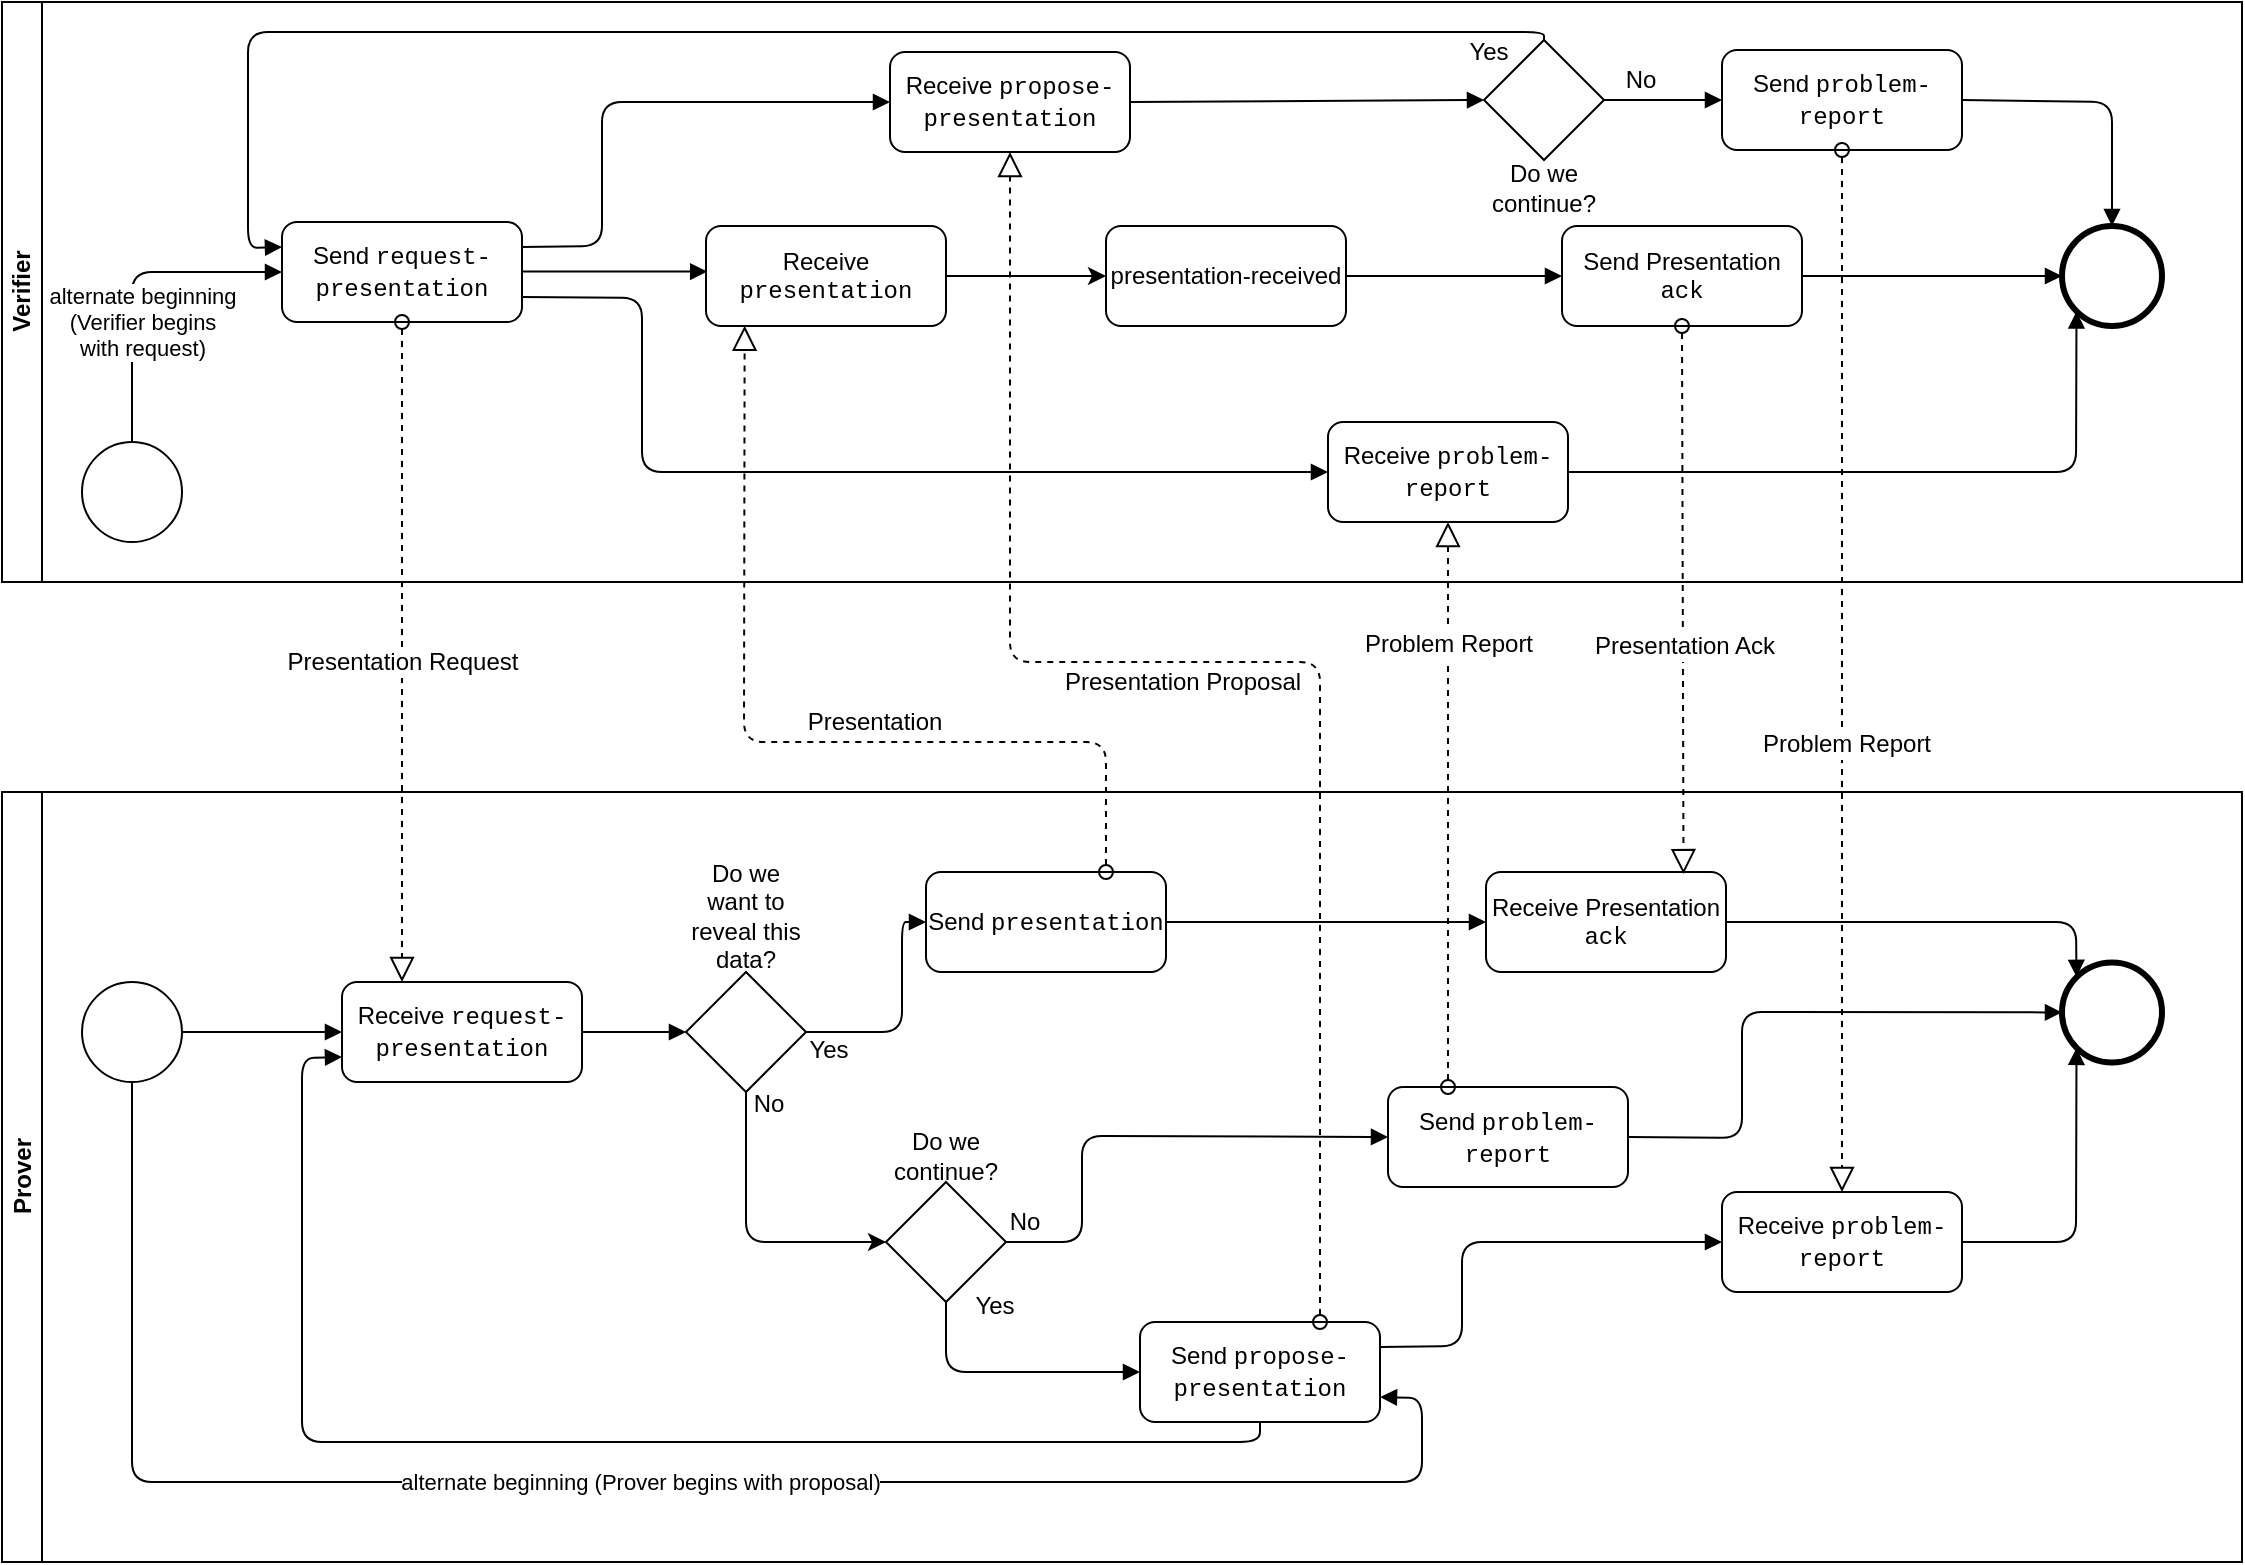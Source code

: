 <mxfile version="13.5.1" type="github"><diagram id="rGX6B_iiKO4NCeYV0wrN" name="Page-1"><mxGraphModel dx="1191" dy="1001" grid="1" gridSize="10" guides="1" tooltips="1" connect="1" arrows="1" fold="1" page="1" pageScale="1" pageWidth="850" pageHeight="1100" math="0" shadow="0"><root><mxCell id="0"/><mxCell id="1" parent="0"/><mxCell id="rZ7gUJzpHiFIxuugx3N5-1" value="Verifier&lt;br&gt;" style="swimlane;html=1;horizontal=0;startSize=20;" vertex="1" parent="1"><mxGeometry x="50" y="40" width="1120" height="290" as="geometry"><mxRectangle x="140" y="70" width="30" height="60" as="alternateBounds"/></mxGeometry></mxCell><mxCell id="rZ7gUJzpHiFIxuugx3N5-2" value="" style="shape=mxgraph.bpmn.shape;html=1;verticalLabelPosition=bottom;labelBackgroundColor=#ffffff;verticalAlign=top;align=center;perimeter=ellipsePerimeter;outlineConnect=0;outline=standard;symbol=general;" vertex="1" parent="rZ7gUJzpHiFIxuugx3N5-1"><mxGeometry x="40" y="220" width="50" height="50" as="geometry"/></mxCell><mxCell id="rZ7gUJzpHiFIxuugx3N5-3" value="alternate beginning&lt;br&gt;(Verifier begins&lt;br&gt;with request)" style="endArrow=block;endFill=1;endSize=6;html=1;entryX=0;entryY=0.5;entryDx=0;entryDy=0;exitX=0.5;exitY=0;exitDx=0;exitDy=0;" edge="1" parent="rZ7gUJzpHiFIxuugx3N5-1" source="rZ7gUJzpHiFIxuugx3N5-2" target="rZ7gUJzpHiFIxuugx3N5-4"><mxGeometry x="-0.25" y="-5" width="100" relative="1" as="geometry"><mxPoint x="90" y="135" as="sourcePoint"/><mxPoint x="160" y="135" as="targetPoint"/><Array as="points"><mxPoint x="65" y="135"/><mxPoint x="130" y="135"/></Array><mxPoint as="offset"/></mxGeometry></mxCell><mxCell id="rZ7gUJzpHiFIxuugx3N5-4" value="Send &lt;font face=&quot;Courier New&quot;&gt;request-presentation&lt;/font&gt;" style="shape=ext;rounded=1;html=1;whiteSpace=wrap;" vertex="1" parent="rZ7gUJzpHiFIxuugx3N5-1"><mxGeometry x="140" y="110" width="120" height="50" as="geometry"/></mxCell><mxCell id="rZ7gUJzpHiFIxuugx3N5-5" value="" style="endArrow=block;endFill=1;endSize=6;html=1;exitX=1;exitY=0.353;exitDx=0;exitDy=0;entryX=0.005;entryY=0.455;entryDx=0;entryDy=0;entryPerimeter=0;exitPerimeter=0;" edge="1" parent="rZ7gUJzpHiFIxuugx3N5-1" target="rZ7gUJzpHiFIxuugx3N5-8"><mxGeometry width="100" relative="1" as="geometry"><mxPoint x="259.69" y="134.793" as="sourcePoint"/><mxPoint x="390" y="142" as="targetPoint"/><Array as="points"/></mxGeometry></mxCell><mxCell id="rZ7gUJzpHiFIxuugx3N5-6" value="" style="shape=mxgraph.bpmn.shape;html=1;verticalLabelPosition=bottom;labelBackgroundColor=#ffffff;verticalAlign=top;align=center;perimeter=ellipsePerimeter;outlineConnect=0;outline=end;symbol=general;" vertex="1" parent="rZ7gUJzpHiFIxuugx3N5-1"><mxGeometry x="1030" y="112" width="50" height="50" as="geometry"/></mxCell><mxCell id="rZ7gUJzpHiFIxuugx3N5-7" value="" style="edgeStyle=orthogonalEdgeStyle;rounded=0;orthogonalLoop=1;jettySize=auto;html=1;" edge="1" parent="rZ7gUJzpHiFIxuugx3N5-1" source="rZ7gUJzpHiFIxuugx3N5-8" target="rZ7gUJzpHiFIxuugx3N5-9"><mxGeometry relative="1" as="geometry"/></mxCell><mxCell id="rZ7gUJzpHiFIxuugx3N5-8" value="Receive &lt;font face=&quot;Courier New&quot;&gt;presentation&lt;/font&gt;" style="shape=ext;rounded=1;html=1;whiteSpace=wrap;" vertex="1" parent="rZ7gUJzpHiFIxuugx3N5-1"><mxGeometry x="352" y="112" width="120" height="50" as="geometry"/></mxCell><mxCell id="rZ7gUJzpHiFIxuugx3N5-9" value="presentation-received" style="shape=ext;rounded=1;html=1;whiteSpace=wrap;" vertex="1" parent="rZ7gUJzpHiFIxuugx3N5-1"><mxGeometry x="552" y="112" width="120" height="50" as="geometry"/></mxCell><mxCell id="rZ7gUJzpHiFIxuugx3N5-10" value="" style="endArrow=block;endFill=1;endSize=6;html=1;exitX=1;exitY=0.5;exitDx=0;exitDy=0;entryX=0;entryY=0.5;entryDx=0;entryDy=0;" edge="1" parent="rZ7gUJzpHiFIxuugx3N5-1" source="rZ7gUJzpHiFIxuugx3N5-9" target="rZ7gUJzpHiFIxuugx3N5-22"><mxGeometry width="100" relative="1" as="geometry"><mxPoint x="710" y="180" as="sourcePoint"/><mxPoint x="780" y="130" as="targetPoint"/><Array as="points"/></mxGeometry></mxCell><mxCell id="rZ7gUJzpHiFIxuugx3N5-11" value="" style="endArrow=block;endFill=1;endSize=6;html=1;exitX=1;exitY=0.5;exitDx=0;exitDy=0;entryX=0;entryY=0.5;entryDx=0;entryDy=0;" edge="1" parent="rZ7gUJzpHiFIxuugx3N5-1" source="rZ7gUJzpHiFIxuugx3N5-25" target="rZ7gUJzpHiFIxuugx3N5-15"><mxGeometry width="100" relative="1" as="geometry"><mxPoint x="672" y="70" as="sourcePoint"/><mxPoint x="850" y="35" as="targetPoint"/><Array as="points"/></mxGeometry></mxCell><mxCell id="rZ7gUJzpHiFIxuugx3N5-12" value="" style="endArrow=block;endFill=1;endSize=6;html=1;exitX=1;exitY=0.75;exitDx=0;exitDy=0;entryX=0;entryY=0.5;entryDx=0;entryDy=0;" edge="1" parent="rZ7gUJzpHiFIxuugx3N5-1" source="rZ7gUJzpHiFIxuugx3N5-4" target="rZ7gUJzpHiFIxuugx3N5-13"><mxGeometry width="100" relative="1" as="geometry"><mxPoint x="310" y="200" as="sourcePoint"/><mxPoint x="840" y="210" as="targetPoint"/><Array as="points"><mxPoint x="320" y="148"/><mxPoint x="320" y="235"/><mxPoint x="640" y="235"/></Array></mxGeometry></mxCell><mxCell id="rZ7gUJzpHiFIxuugx3N5-13" value="Receive &lt;font face=&quot;Courier New&quot;&gt;problem-report&lt;/font&gt;" style="shape=ext;rounded=1;html=1;whiteSpace=wrap;" vertex="1" parent="rZ7gUJzpHiFIxuugx3N5-1"><mxGeometry x="663" y="210" width="120" height="50" as="geometry"/></mxCell><mxCell id="rZ7gUJzpHiFIxuugx3N5-14" value="" style="endArrow=block;endFill=1;endSize=6;html=1;exitX=1;exitY=0.5;exitDx=0;exitDy=0;entryX=0.145;entryY=0.855;entryDx=0;entryDy=0;entryPerimeter=0;" edge="1" parent="rZ7gUJzpHiFIxuugx3N5-1" source="rZ7gUJzpHiFIxuugx3N5-13" target="rZ7gUJzpHiFIxuugx3N5-6"><mxGeometry width="100" relative="1" as="geometry"><mxPoint x="1000" y="210" as="sourcePoint"/><mxPoint x="1100" y="210" as="targetPoint"/><Array as="points"><mxPoint x="1037" y="235"/></Array></mxGeometry></mxCell><mxCell id="rZ7gUJzpHiFIxuugx3N5-15" value="Do we continue?&lt;br&gt;" style="rhombus;whiteSpace=wrap;html=1;spacingTop=87;" vertex="1" parent="rZ7gUJzpHiFIxuugx3N5-1"><mxGeometry x="741" y="19" width="60" height="60" as="geometry"/></mxCell><mxCell id="rZ7gUJzpHiFIxuugx3N5-16" value="" style="endArrow=block;endFill=1;endSize=6;html=1;exitX=0.5;exitY=0;exitDx=0;exitDy=0;entryX=0;entryY=0.25;entryDx=0;entryDy=0;" edge="1" parent="rZ7gUJzpHiFIxuugx3N5-1" source="rZ7gUJzpHiFIxuugx3N5-15" target="rZ7gUJzpHiFIxuugx3N5-4"><mxGeometry width="100" relative="1" as="geometry"><mxPoint x="760" y="30" as="sourcePoint"/><mxPoint x="123" y="90" as="targetPoint"/><Array as="points"><mxPoint x="771" y="15"/><mxPoint x="123" y="15"/><mxPoint x="123" y="123"/></Array></mxGeometry></mxCell><mxCell id="rZ7gUJzpHiFIxuugx3N5-17" value="Yes&lt;br&gt;" style="text;html=1;resizable=0;points=[];align=center;verticalAlign=middle;labelBackgroundColor=#ffffff;" vertex="1" connectable="0" parent="rZ7gUJzpHiFIxuugx3N5-16"><mxGeometry x="-0.891" y="-2" relative="1" as="geometry"><mxPoint x="10" y="12" as="offset"/></mxGeometry></mxCell><mxCell id="rZ7gUJzpHiFIxuugx3N5-18" value="" style="endArrow=block;endFill=1;endSize=6;html=1;exitX=1;exitY=0.5;exitDx=0;exitDy=0;entryX=0;entryY=0.5;entryDx=0;entryDy=0;" edge="1" parent="rZ7gUJzpHiFIxuugx3N5-1" source="rZ7gUJzpHiFIxuugx3N5-15" target="rZ7gUJzpHiFIxuugx3N5-20"><mxGeometry width="100" relative="1" as="geometry"><mxPoint x="940" y="40" as="sourcePoint"/><mxPoint x="1040" y="40" as="targetPoint"/><Array as="points"/></mxGeometry></mxCell><mxCell id="rZ7gUJzpHiFIxuugx3N5-19" value="No" style="text;html=1;resizable=0;points=[];align=center;verticalAlign=middle;labelBackgroundColor=#ffffff;" vertex="1" connectable="0" parent="rZ7gUJzpHiFIxuugx3N5-18"><mxGeometry x="-0.471" y="-1" relative="1" as="geometry"><mxPoint x="2" y="-11" as="offset"/></mxGeometry></mxCell><mxCell id="rZ7gUJzpHiFIxuugx3N5-20" value="Send &lt;font face=&quot;Courier New&quot;&gt;problem-report&lt;/font&gt;" style="shape=ext;rounded=1;html=1;whiteSpace=wrap;" vertex="1" parent="rZ7gUJzpHiFIxuugx3N5-1"><mxGeometry x="860" y="24" width="120" height="50" as="geometry"/></mxCell><mxCell id="rZ7gUJzpHiFIxuugx3N5-21" value="" style="endArrow=block;endFill=1;endSize=6;html=1;exitX=1;exitY=0.5;exitDx=0;exitDy=0;entryX=0.5;entryY=0;entryDx=0;entryDy=0;" edge="1" parent="rZ7gUJzpHiFIxuugx3N5-1" source="rZ7gUJzpHiFIxuugx3N5-20" target="rZ7gUJzpHiFIxuugx3N5-6"><mxGeometry width="100" relative="1" as="geometry"><mxPoint x="980" y="40" as="sourcePoint"/><mxPoint x="1080" y="40" as="targetPoint"/><Array as="points"><mxPoint x="1055" y="50"/></Array></mxGeometry></mxCell><mxCell id="rZ7gUJzpHiFIxuugx3N5-22" value="Send Presentation &lt;font face=&quot;Courier New&quot;&gt;ack&lt;/font&gt;" style="shape=ext;rounded=1;html=1;whiteSpace=wrap;" vertex="1" parent="rZ7gUJzpHiFIxuugx3N5-1"><mxGeometry x="780" y="112" width="120" height="50" as="geometry"/></mxCell><mxCell id="rZ7gUJzpHiFIxuugx3N5-23" value="" style="endArrow=block;endFill=1;endSize=6;html=1;entryX=0;entryY=0.5;entryDx=0;entryDy=0;exitX=1;exitY=0.5;exitDx=0;exitDy=0;" edge="1" parent="rZ7gUJzpHiFIxuugx3N5-1" source="rZ7gUJzpHiFIxuugx3N5-22" target="rZ7gUJzpHiFIxuugx3N5-6"><mxGeometry width="100" relative="1" as="geometry"><mxPoint x="880" y="130" as="sourcePoint"/><mxPoint x="980" y="130" as="targetPoint"/></mxGeometry></mxCell><mxCell id="rZ7gUJzpHiFIxuugx3N5-24" value="" style="endArrow=block;endFill=1;endSize=6;html=1;exitX=1;exitY=0.25;exitDx=0;exitDy=0;entryX=0;entryY=0.5;entryDx=0;entryDy=0;" edge="1" parent="rZ7gUJzpHiFIxuugx3N5-1" source="rZ7gUJzpHiFIxuugx3N5-4" target="rZ7gUJzpHiFIxuugx3N5-25"><mxGeometry width="100" relative="1" as="geometry"><mxPoint x="280.19" y="104.293" as="sourcePoint"/><mxPoint x="373" y="50" as="targetPoint"/><Array as="points"><mxPoint x="300" y="122"/><mxPoint x="300" y="50"/></Array></mxGeometry></mxCell><mxCell id="rZ7gUJzpHiFIxuugx3N5-25" value="Receive &lt;font face=&quot;Courier New&quot;&gt;propose-presentation&lt;/font&gt;" style="shape=ext;rounded=1;html=1;whiteSpace=wrap;" vertex="1" parent="rZ7gUJzpHiFIxuugx3N5-1"><mxGeometry x="444" y="25" width="120" height="50" as="geometry"/></mxCell><mxCell id="rZ7gUJzpHiFIxuugx3N5-26" value="Prover&lt;br&gt;" style="swimlane;html=1;horizontal=0;startSize=20;" vertex="1" parent="1"><mxGeometry x="50" y="435" width="1120" height="385" as="geometry"><mxRectangle x="140" y="70" width="30" height="60" as="alternateBounds"/></mxGeometry></mxCell><mxCell id="rZ7gUJzpHiFIxuugx3N5-27" value="" style="shape=mxgraph.bpmn.shape;html=1;verticalLabelPosition=bottom;labelBackgroundColor=#ffffff;verticalAlign=top;align=center;perimeter=ellipsePerimeter;outlineConnect=0;outline=standard;symbol=general;" vertex="1" parent="rZ7gUJzpHiFIxuugx3N5-26"><mxGeometry x="40" y="95" width="50" height="50" as="geometry"/></mxCell><mxCell id="rZ7gUJzpHiFIxuugx3N5-28" value="" style="endArrow=block;endFill=1;endSize=6;html=1;entryX=0;entryY=0.5;entryDx=0;entryDy=0;exitX=1;exitY=0.5;exitDx=0;exitDy=0;" edge="1" parent="rZ7gUJzpHiFIxuugx3N5-26" source="rZ7gUJzpHiFIxuugx3N5-27" target="rZ7gUJzpHiFIxuugx3N5-29"><mxGeometry width="100" relative="1" as="geometry"><mxPoint x="90" y="115" as="sourcePoint"/><mxPoint x="160" y="45" as="targetPoint"/><Array as="points"><mxPoint x="120" y="120"/></Array></mxGeometry></mxCell><mxCell id="rZ7gUJzpHiFIxuugx3N5-29" value="Receive &lt;font face=&quot;Courier New&quot;&gt;request-presentation&lt;/font&gt;" style="shape=ext;rounded=1;html=1;whiteSpace=wrap;" vertex="1" parent="rZ7gUJzpHiFIxuugx3N5-26"><mxGeometry x="170" y="95" width="120" height="50" as="geometry"/></mxCell><mxCell id="rZ7gUJzpHiFIxuugx3N5-30" value="" style="endArrow=block;endFill=1;endSize=6;html=1;exitX=1;exitY=0.5;exitDx=0;exitDy=0;entryX=0;entryY=0.5;entryDx=0;entryDy=0;" edge="1" parent="rZ7gUJzpHiFIxuugx3N5-26" source="rZ7gUJzpHiFIxuugx3N5-29" target="rZ7gUJzpHiFIxuugx3N5-31"><mxGeometry width="100" relative="1" as="geometry"><mxPoint x="360" y="55" as="sourcePoint"/><mxPoint x="440" y="55" as="targetPoint"/></mxGeometry></mxCell><mxCell id="rZ7gUJzpHiFIxuugx3N5-31" value="Do we want to reveal this data?&lt;br&gt;" style="rhombus;whiteSpace=wrap;html=1;spacingTop=-117;" vertex="1" parent="rZ7gUJzpHiFIxuugx3N5-26"><mxGeometry x="342" y="90" width="60" height="60" as="geometry"/></mxCell><mxCell id="rZ7gUJzpHiFIxuugx3N5-32" value="" style="endArrow=classic;html=1;exitX=0.5;exitY=1;exitDx=0;exitDy=0;entryX=0;entryY=0.5;entryDx=0;entryDy=0;" edge="1" parent="rZ7gUJzpHiFIxuugx3N5-26" source="rZ7gUJzpHiFIxuugx3N5-31" target="rZ7gUJzpHiFIxuugx3N5-39"><mxGeometry width="50" height="50" relative="1" as="geometry"><mxPoint x="460" y="185" as="sourcePoint"/><mxPoint x="510" y="135" as="targetPoint"/><Array as="points"><mxPoint x="372" y="225"/></Array></mxGeometry></mxCell><mxCell id="rZ7gUJzpHiFIxuugx3N5-33" value="No&lt;br&gt;" style="text;html=1;resizable=0;points=[];align=center;verticalAlign=middle;labelBackgroundColor=#ffffff;spacingTop=-18;" vertex="1" connectable="0" parent="rZ7gUJzpHiFIxuugx3N5-32"><mxGeometry x="0.135" relative="1" as="geometry"><mxPoint x="3" y="-60" as="offset"/></mxGeometry></mxCell><mxCell id="rZ7gUJzpHiFIxuugx3N5-34" value="" style="endArrow=block;endFill=1;endSize=6;html=1;entryX=0;entryY=0.5;entryDx=0;entryDy=0;exitX=1;exitY=0.5;exitDx=0;exitDy=0;" edge="1" parent="rZ7gUJzpHiFIxuugx3N5-26" source="rZ7gUJzpHiFIxuugx3N5-31" target="rZ7gUJzpHiFIxuugx3N5-36"><mxGeometry width="100" relative="1" as="geometry"><mxPoint x="460" y="65" as="sourcePoint"/><mxPoint x="540" y="65" as="targetPoint"/><Array as="points"><mxPoint x="450" y="120"/><mxPoint x="450" y="65"/></Array></mxGeometry></mxCell><mxCell id="rZ7gUJzpHiFIxuugx3N5-35" value="Yes&lt;br&gt;" style="text;html=1;resizable=0;points=[];align=center;verticalAlign=middle;labelBackgroundColor=#ffffff;spacingTop=-23;" vertex="1" connectable="0" parent="rZ7gUJzpHiFIxuugx3N5-34"><mxGeometry x="-0.232" y="-2" relative="1" as="geometry"><mxPoint x="-33" y="18" as="offset"/></mxGeometry></mxCell><mxCell id="rZ7gUJzpHiFIxuugx3N5-36" value="Send &lt;font face=&quot;Courier New&quot;&gt;presentation&lt;/font&gt;" style="shape=ext;rounded=1;html=1;whiteSpace=wrap;" vertex="1" parent="rZ7gUJzpHiFIxuugx3N5-26"><mxGeometry x="462" y="40" width="120" height="50" as="geometry"/></mxCell><mxCell id="rZ7gUJzpHiFIxuugx3N5-37" value="" style="endArrow=block;endFill=1;endSize=6;html=1;exitX=1;exitY=0.5;exitDx=0;exitDy=0;entryX=0;entryY=0.5;entryDx=0;entryDy=0;" edge="1" parent="rZ7gUJzpHiFIxuugx3N5-26" source="rZ7gUJzpHiFIxuugx3N5-36" target="rZ7gUJzpHiFIxuugx3N5-52"><mxGeometry width="100" relative="1" as="geometry"><mxPoint x="620" y="55" as="sourcePoint"/><mxPoint x="800" y="98" as="targetPoint"/><Array as="points"><mxPoint x="650" y="65"/></Array></mxGeometry></mxCell><mxCell id="rZ7gUJzpHiFIxuugx3N5-38" value="" style="shape=mxgraph.bpmn.shape;html=1;verticalLabelPosition=bottom;labelBackgroundColor=#ffffff;verticalAlign=top;align=center;perimeter=ellipsePerimeter;outlineConnect=0;outline=end;symbol=general;" vertex="1" parent="rZ7gUJzpHiFIxuugx3N5-26"><mxGeometry x="1030" y="85.2" width="50" height="50" as="geometry"/></mxCell><mxCell id="rZ7gUJzpHiFIxuugx3N5-39" value="Do we continue?&lt;br&gt;" style="rhombus;whiteSpace=wrap;html=1;spacingTop=-87;" vertex="1" parent="rZ7gUJzpHiFIxuugx3N5-26"><mxGeometry x="442" y="195" width="60" height="60" as="geometry"/></mxCell><mxCell id="rZ7gUJzpHiFIxuugx3N5-40" value="" style="endArrow=block;endFill=1;endSize=6;html=1;entryX=0;entryY=0.5;entryDx=0;entryDy=0;exitX=1;exitY=0.5;exitDx=0;exitDy=0;" edge="1" parent="rZ7gUJzpHiFIxuugx3N5-26" source="rZ7gUJzpHiFIxuugx3N5-39" target="rZ7gUJzpHiFIxuugx3N5-42"><mxGeometry width="100" relative="1" as="geometry"><mxPoint x="500" y="275" as="sourcePoint"/><mxPoint x="840" y="215" as="targetPoint"/><Array as="points"><mxPoint x="540" y="225"/><mxPoint x="540" y="172"/></Array></mxGeometry></mxCell><mxCell id="rZ7gUJzpHiFIxuugx3N5-41" value="No" style="text;html=1;resizable=0;points=[];align=center;verticalAlign=middle;labelBackgroundColor=#ffffff;" vertex="1" connectable="0" parent="rZ7gUJzpHiFIxuugx3N5-40"><mxGeometry x="-0.967" relative="1" as="geometry"><mxPoint x="5" y="-10" as="offset"/></mxGeometry></mxCell><mxCell id="rZ7gUJzpHiFIxuugx3N5-42" value="Send &lt;font face=&quot;Courier New&quot;&gt;problem-report&lt;/font&gt;" style="shape=ext;rounded=1;html=1;whiteSpace=wrap;" vertex="1" parent="rZ7gUJzpHiFIxuugx3N5-26"><mxGeometry x="693" y="147.5" width="120" height="50" as="geometry"/></mxCell><mxCell id="rZ7gUJzpHiFIxuugx3N5-43" value="" style="endArrow=block;endFill=1;endSize=6;html=1;exitX=1;exitY=0.5;exitDx=0;exitDy=0;entryX=0;entryY=0.5;entryDx=0;entryDy=0;" edge="1" parent="rZ7gUJzpHiFIxuugx3N5-26" source="rZ7gUJzpHiFIxuugx3N5-42" target="rZ7gUJzpHiFIxuugx3N5-38"><mxGeometry width="100" relative="1" as="geometry"><mxPoint x="950" y="205" as="sourcePoint"/><mxPoint x="1010" y="105" as="targetPoint"/><Array as="points"><mxPoint x="870" y="173"/><mxPoint x="870" y="110"/></Array></mxGeometry></mxCell><mxCell id="rZ7gUJzpHiFIxuugx3N5-44" value="Receive &lt;font face=&quot;Courier New&quot;&gt;problem-report&lt;/font&gt;" style="shape=ext;rounded=1;html=1;whiteSpace=wrap;" vertex="1" parent="rZ7gUJzpHiFIxuugx3N5-26"><mxGeometry x="860" y="200" width="120" height="50" as="geometry"/></mxCell><mxCell id="rZ7gUJzpHiFIxuugx3N5-45" value="" style="endArrow=block;endFill=1;endSize=6;html=1;exitX=1;exitY=0.5;exitDx=0;exitDy=0;entryX=0.145;entryY=0.855;entryDx=0;entryDy=0;entryPerimeter=0;" edge="1" parent="rZ7gUJzpHiFIxuugx3N5-26" source="rZ7gUJzpHiFIxuugx3N5-44" target="rZ7gUJzpHiFIxuugx3N5-38"><mxGeometry width="100" relative="1" as="geometry"><mxPoint x="970" y="215" as="sourcePoint"/><mxPoint x="1070" y="215" as="targetPoint"/><Array as="points"><mxPoint x="1037" y="225"/></Array></mxGeometry></mxCell><mxCell id="rZ7gUJzpHiFIxuugx3N5-46" value="" style="endArrow=block;endFill=1;endSize=6;html=1;" edge="1" parent="rZ7gUJzpHiFIxuugx3N5-26"><mxGeometry width="100" relative="1" as="geometry"><mxPoint x="680" y="255" as="sourcePoint"/><mxPoint x="680" y="255" as="targetPoint"/></mxGeometry></mxCell><mxCell id="rZ7gUJzpHiFIxuugx3N5-47" value="Send &lt;font face=&quot;Courier New&quot;&gt;propose-presentation&lt;/font&gt;" style="shape=ext;rounded=1;html=1;whiteSpace=wrap;" vertex="1" parent="rZ7gUJzpHiFIxuugx3N5-26"><mxGeometry x="569" y="265" width="120" height="50" as="geometry"/></mxCell><mxCell id="rZ7gUJzpHiFIxuugx3N5-48" value="" style="endArrow=block;endFill=1;endSize=6;html=1;exitX=0.5;exitY=1;exitDx=0;exitDy=0;entryX=0;entryY=0.5;entryDx=0;entryDy=0;" edge="1" parent="rZ7gUJzpHiFIxuugx3N5-26" source="rZ7gUJzpHiFIxuugx3N5-39" target="rZ7gUJzpHiFIxuugx3N5-47"><mxGeometry width="100" relative="1" as="geometry"><mxPoint x="530" y="170" as="sourcePoint"/><mxPoint x="570" y="170" as="targetPoint"/><Array as="points"><mxPoint x="472" y="290"/></Array></mxGeometry></mxCell><mxCell id="rZ7gUJzpHiFIxuugx3N5-49" value="Yes" style="text;html=1;resizable=0;points=[];align=center;verticalAlign=middle;labelBackgroundColor=#ffffff;" vertex="1" connectable="0" parent="rZ7gUJzpHiFIxuugx3N5-48"><mxGeometry x="-0.199" y="-1" relative="1" as="geometry"><mxPoint x="5.5" y="-34.5" as="offset"/></mxGeometry></mxCell><mxCell id="rZ7gUJzpHiFIxuugx3N5-50" value="" style="endArrow=block;endFill=1;endSize=6;html=1;exitX=1;exitY=0.25;exitDx=0;exitDy=0;entryX=0;entryY=0.5;entryDx=0;entryDy=0;" edge="1" parent="rZ7gUJzpHiFIxuugx3N5-26" source="rZ7gUJzpHiFIxuugx3N5-47" target="rZ7gUJzpHiFIxuugx3N5-44"><mxGeometry width="100" relative="1" as="geometry"><mxPoint x="590" y="155" as="sourcePoint"/><mxPoint x="790" y="145" as="targetPoint"/><Array as="points"><mxPoint x="730" y="277"/><mxPoint x="730" y="225"/></Array></mxGeometry></mxCell><mxCell id="rZ7gUJzpHiFIxuugx3N5-51" value="" style="endArrow=block;endFill=1;endSize=6;html=1;exitX=0.5;exitY=1;exitDx=0;exitDy=0;entryX=0;entryY=0.75;entryDx=0;entryDy=0;" edge="1" parent="rZ7gUJzpHiFIxuugx3N5-26" source="rZ7gUJzpHiFIxuugx3N5-47" target="rZ7gUJzpHiFIxuugx3N5-29"><mxGeometry width="100" relative="1" as="geometry"><mxPoint x="700" y="315" as="sourcePoint"/><mxPoint x="150" y="135" as="targetPoint"/><Array as="points"><mxPoint x="629" y="325"/><mxPoint x="150" y="325"/><mxPoint x="150" y="133"/></Array></mxGeometry></mxCell><mxCell id="rZ7gUJzpHiFIxuugx3N5-52" value="Receive Presentation &lt;font face=&quot;Courier New&quot;&gt;ack&lt;/font&gt;" style="shape=ext;rounded=1;html=1;whiteSpace=wrap;" vertex="1" parent="rZ7gUJzpHiFIxuugx3N5-26"><mxGeometry x="742" y="40" width="120" height="50" as="geometry"/></mxCell><mxCell id="rZ7gUJzpHiFIxuugx3N5-53" value="" style="endArrow=block;endFill=1;endSize=6;html=1;exitX=1;exitY=0.5;exitDx=0;exitDy=0;entryX=0.145;entryY=0.145;entryDx=0;entryDy=0;entryPerimeter=0;" edge="1" parent="rZ7gUJzpHiFIxuugx3N5-26" source="rZ7gUJzpHiFIxuugx3N5-52" target="rZ7gUJzpHiFIxuugx3N5-38"><mxGeometry width="100" relative="1" as="geometry"><mxPoint x="842" y="183" as="sourcePoint"/><mxPoint x="1040" y="120" as="targetPoint"/><Array as="points"><mxPoint x="1037" y="65"/></Array></mxGeometry></mxCell><mxCell id="rZ7gUJzpHiFIxuugx3N5-54" value="&lt;div&gt;alternate beginning (Prover begins with proposal)&lt;/div&gt;" style="endArrow=block;endFill=1;endSize=6;html=1;exitX=0.5;exitY=1;exitDx=0;exitDy=0;entryX=1;entryY=0.75;entryDx=0;entryDy=0;" edge="1" parent="rZ7gUJzpHiFIxuugx3N5-26" source="rZ7gUJzpHiFIxuugx3N5-27" target="rZ7gUJzpHiFIxuugx3N5-47"><mxGeometry width="100" relative="1" as="geometry"><mxPoint x="100" y="215" as="sourcePoint"/><mxPoint x="110" y="325" as="targetPoint"/><Array as="points"><mxPoint x="65" y="345"/><mxPoint x="710" y="345"/><mxPoint x="710" y="303"/></Array></mxGeometry></mxCell><mxCell id="rZ7gUJzpHiFIxuugx3N5-55" value="" style="startArrow=oval;startFill=0;startSize=7;endArrow=block;endFill=0;endSize=10;dashed=1;html=1;exitX=0.5;exitY=1;exitDx=0;exitDy=0;entryX=0.25;entryY=0;entryDx=0;entryDy=0;" edge="1" parent="1" source="rZ7gUJzpHiFIxuugx3N5-4" target="rZ7gUJzpHiFIxuugx3N5-29"><mxGeometry width="100" relative="1" as="geometry"><mxPoint x="250" y="470" as="sourcePoint"/><mxPoint x="300" y="390" as="targetPoint"/></mxGeometry></mxCell><mxCell id="rZ7gUJzpHiFIxuugx3N5-56" value="Presentation Request" style="text;html=1;resizable=0;points=[];align=center;verticalAlign=middle;labelBackgroundColor=#ffffff;" vertex="1" connectable="0" parent="rZ7gUJzpHiFIxuugx3N5-55"><mxGeometry x="-0.134" y="1" relative="1" as="geometry"><mxPoint x="-1" y="27" as="offset"/></mxGeometry></mxCell><mxCell id="rZ7gUJzpHiFIxuugx3N5-57" value="" style="startArrow=oval;startFill=0;startSize=7;endArrow=block;endFill=0;endSize=10;dashed=1;html=1;exitX=0.75;exitY=0;exitDx=0;exitDy=0;entryX=0.161;entryY=0.997;entryDx=0;entryDy=0;entryPerimeter=0;" edge="1" parent="1" source="rZ7gUJzpHiFIxuugx3N5-36" target="rZ7gUJzpHiFIxuugx3N5-8"><mxGeometry width="100" relative="1" as="geometry"><mxPoint x="480" y="370" as="sourcePoint"/><mxPoint x="580" y="370" as="targetPoint"/><Array as="points"><mxPoint x="602" y="410"/><mxPoint x="421" y="410"/></Array></mxGeometry></mxCell><mxCell id="rZ7gUJzpHiFIxuugx3N5-58" value="Presentation" style="text;html=1;resizable=0;points=[];align=center;verticalAlign=middle;labelBackgroundColor=#ffffff;" vertex="1" connectable="0" parent="rZ7gUJzpHiFIxuugx3N5-57"><mxGeometry x="-0.156" relative="1" as="geometry"><mxPoint x="10" y="-10" as="offset"/></mxGeometry></mxCell><mxCell id="rZ7gUJzpHiFIxuugx3N5-59" value="" style="startArrow=oval;startFill=0;startSize=7;endArrow=block;endFill=0;endSize=10;dashed=1;html=1;exitX=0.75;exitY=0;exitDx=0;exitDy=0;entryX=0.5;entryY=1;entryDx=0;entryDy=0;" edge="1" parent="1" source="rZ7gUJzpHiFIxuugx3N5-47" target="rZ7gUJzpHiFIxuugx3N5-25"><mxGeometry width="100" relative="1" as="geometry"><mxPoint x="690" y="370" as="sourcePoint"/><mxPoint x="441" y="189" as="targetPoint"/><Array as="points"><mxPoint x="709" y="370"/><mxPoint x="554" y="370"/></Array></mxGeometry></mxCell><mxCell id="rZ7gUJzpHiFIxuugx3N5-60" value="Presentation Proposal" style="text;html=1;resizable=0;points=[];align=center;verticalAlign=middle;labelBackgroundColor=#ffffff;" vertex="1" connectable="0" parent="1"><mxGeometry x="630.207" y="390" as="geometry"><mxPoint x="10" y="-10" as="offset"/></mxGeometry></mxCell><mxCell id="rZ7gUJzpHiFIxuugx3N5-61" value="" style="startArrow=oval;startFill=0;startSize=7;endArrow=block;endFill=0;endSize=10;dashed=1;html=1;exitX=0.25;exitY=0;exitDx=0;exitDy=0;entryX=0.5;entryY=1;entryDx=0;entryDy=0;" edge="1" parent="1" source="rZ7gUJzpHiFIxuugx3N5-42" target="rZ7gUJzpHiFIxuugx3N5-13"><mxGeometry width="100" relative="1" as="geometry"><mxPoint x="870" y="680" as="sourcePoint"/><mxPoint x="960" y="630" as="targetPoint"/></mxGeometry></mxCell><mxCell id="rZ7gUJzpHiFIxuugx3N5-62" value="Problem Report" style="text;html=1;resizable=0;points=[];align=center;verticalAlign=middle;labelBackgroundColor=#ffffff;" vertex="1" connectable="0" parent="rZ7gUJzpHiFIxuugx3N5-61"><mxGeometry x="0.57" relative="1" as="geometry"><mxPoint as="offset"/></mxGeometry></mxCell><mxCell id="rZ7gUJzpHiFIxuugx3N5-63" value="" style="startArrow=oval;startFill=0;startSize=7;endArrow=block;endFill=0;endSize=10;dashed=1;html=1;exitX=0.5;exitY=1;exitDx=0;exitDy=0;entryX=0.5;entryY=0;entryDx=0;entryDy=0;" edge="1" parent="1" source="rZ7gUJzpHiFIxuugx3N5-20" target="rZ7gUJzpHiFIxuugx3N5-44"><mxGeometry width="100" relative="1" as="geometry"><mxPoint x="970" y="230" as="sourcePoint"/><mxPoint x="1070" y="230" as="targetPoint"/><Array as="points"/></mxGeometry></mxCell><mxCell id="rZ7gUJzpHiFIxuugx3N5-64" value="Problem Report" style="text;html=1;resizable=0;points=[];align=center;verticalAlign=middle;labelBackgroundColor=#ffffff;" vertex="1" connectable="0" parent="rZ7gUJzpHiFIxuugx3N5-63"><mxGeometry x="0.182" y="3" relative="1" as="geometry"><mxPoint x="-1" y="-11.5" as="offset"/></mxGeometry></mxCell><mxCell id="rZ7gUJzpHiFIxuugx3N5-65" value="" style="startArrow=oval;startFill=0;startSize=7;endArrow=block;endFill=0;endSize=10;dashed=1;html=1;exitX=0.5;exitY=1;exitDx=0;exitDy=0;entryX=0.823;entryY=0.021;entryDx=0;entryDy=0;entryPerimeter=0;" edge="1" parent="1" source="rZ7gUJzpHiFIxuugx3N5-22" target="rZ7gUJzpHiFIxuugx3N5-52"><mxGeometry width="100" relative="1" as="geometry"><mxPoint x="870" y="390" as="sourcePoint"/><mxPoint x="890" y="470" as="targetPoint"/></mxGeometry></mxCell><mxCell id="rZ7gUJzpHiFIxuugx3N5-66" value="Presentation Ack" style="text;html=1;resizable=0;points=[];align=center;verticalAlign=middle;labelBackgroundColor=#ffffff;" vertex="1" connectable="0" parent="rZ7gUJzpHiFIxuugx3N5-65"><mxGeometry x="-0.088" y="-1" relative="1" as="geometry"><mxPoint x="1" y="35" as="offset"/></mxGeometry></mxCell></root></mxGraphModel></diagram></mxfile>